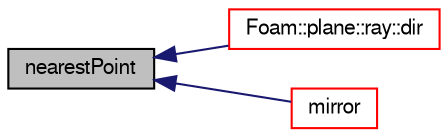 digraph "nearestPoint"
{
  bgcolor="transparent";
  edge [fontname="FreeSans",fontsize="10",labelfontname="FreeSans",labelfontsize="10"];
  node [fontname="FreeSans",fontsize="10",shape=record];
  rankdir="LR";
  Node536 [label="nearestPoint",height=0.2,width=0.4,color="black", fillcolor="grey75", style="filled", fontcolor="black"];
  Node536 -> Node537 [dir="back",color="midnightblue",fontsize="10",style="solid",fontname="FreeSans"];
  Node537 [label="Foam::plane::ray::dir",height=0.2,width=0.4,color="red",URL="$a27574.html#ad2023bddcdb17ed0bab38b38e764822f"];
  Node536 -> Node539 [dir="back",color="midnightblue",fontsize="10",style="solid",fontname="FreeSans"];
  Node539 [label="mirror",height=0.2,width=0.4,color="red",URL="$a27570.html#a0558d93fd557787f2e03f632b78f63eb",tooltip="Mirror the supplied point in the plane. Return the mirrored point. "];
}
